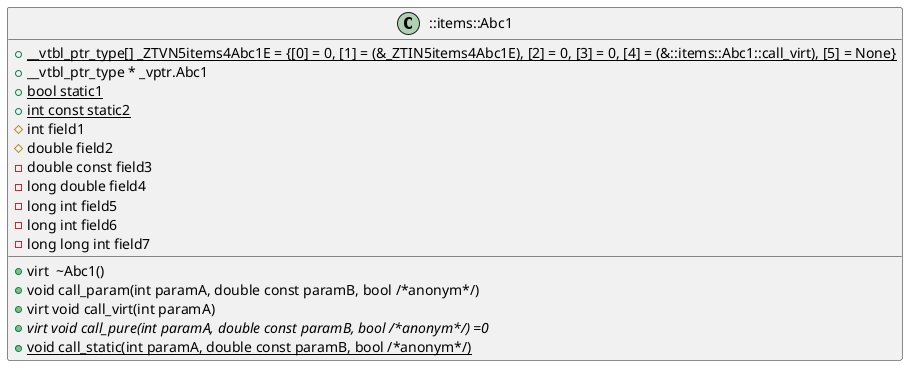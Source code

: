 @startuml

class "::items::Abc1" as @49 {
    {field} {static} + __vtbl_ptr_type[] _ZTVN5items4Abc1E = {[0] = 0, [1] = (&_ZTIN5items4Abc1E), [2] = 0, [3] = 0, [4] = (&::items::Abc1::call_virt), [5] = None}
    {field} + __vtbl_ptr_type * _vptr.Abc1
    {field} {static} + bool static1
    {field} {static} + int const static2
    {field} # int field1
    {field} # double field2
    {field} - double const field3
    {field} - long double field4
    {field} - long int field5
    {field} - long int field6
    {field} - long long int field7
    {method} +virt  ~Abc1() 
    {method} + void call_param(int paramA, double const paramB, bool /*anonym*/) 
    {method} +virt void call_virt(int paramA) 
    {method} {abstract} +virt void call_pure(int paramA, double const paramB, bool /*anonym*/) =0
    {method} {static} + void call_static(int paramA, double const paramB, bool /*anonym*/) 
}


@enduml
